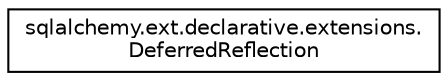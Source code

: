 digraph "Graphical Class Hierarchy"
{
 // LATEX_PDF_SIZE
  edge [fontname="Helvetica",fontsize="10",labelfontname="Helvetica",labelfontsize="10"];
  node [fontname="Helvetica",fontsize="10",shape=record];
  rankdir="LR";
  Node0 [label="sqlalchemy.ext.declarative.extensions.\lDeferredReflection",height=0.2,width=0.4,color="black", fillcolor="white", style="filled",URL="$classsqlalchemy_1_1ext_1_1declarative_1_1extensions_1_1DeferredReflection.html",tooltip=" "];
}
